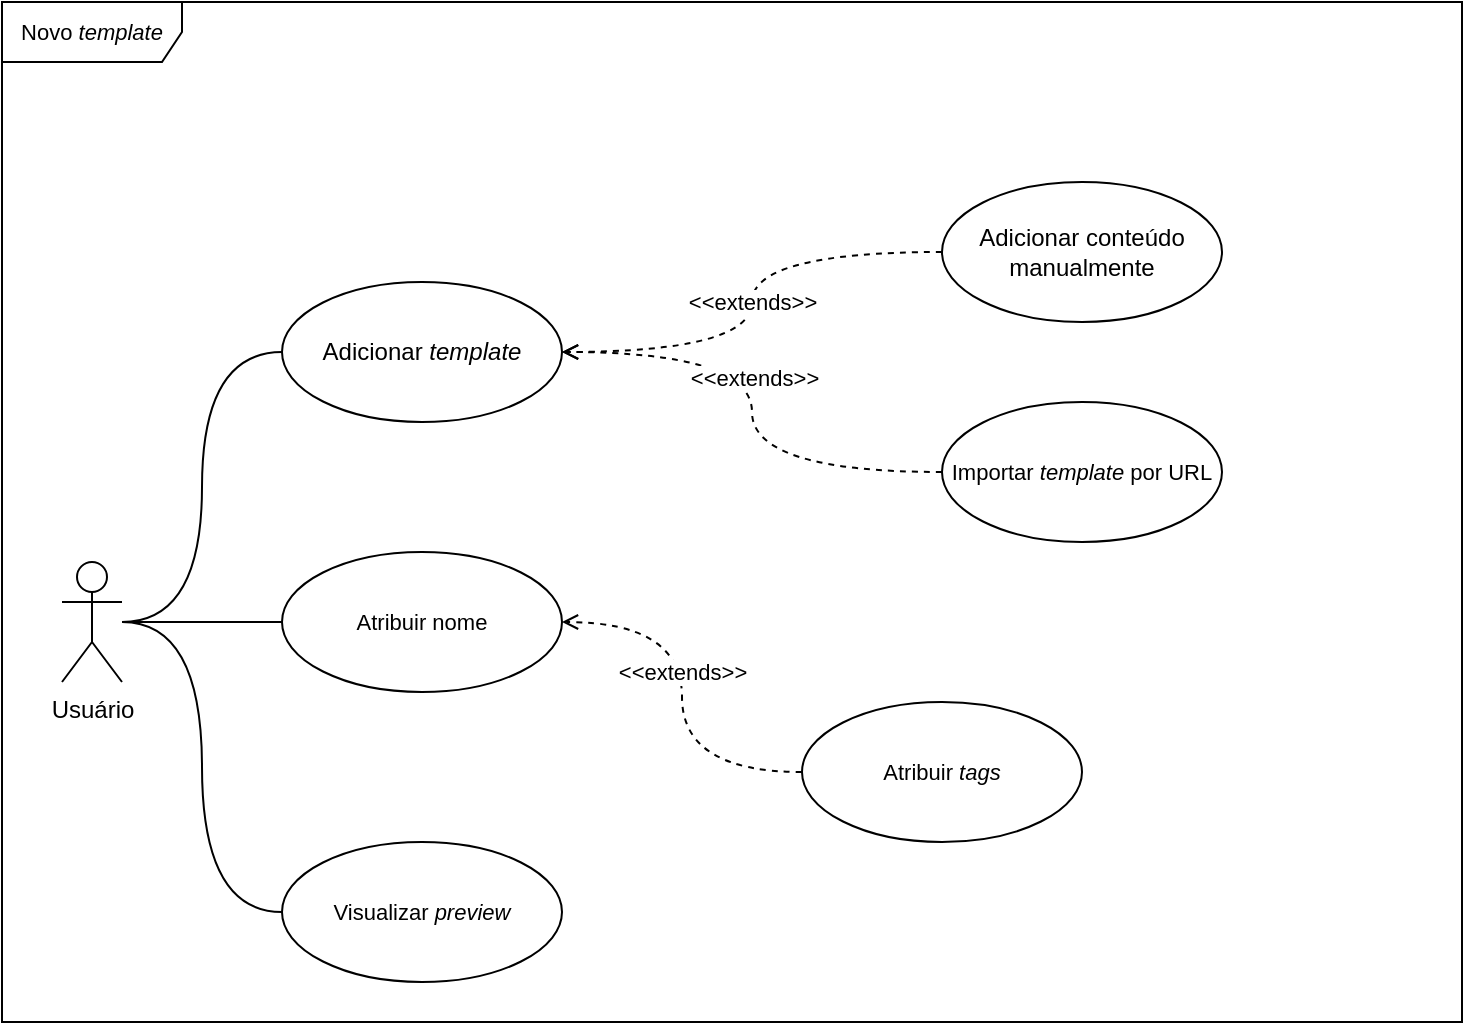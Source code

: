<mxfile version="27.0.9">
  <diagram name="Page-1" id="OqEoGhMJfBc0UHqaNeQI">
    <mxGraphModel dx="1042" dy="674" grid="1" gridSize="10" guides="1" tooltips="1" connect="1" arrows="1" fold="1" page="1" pageScale="1" pageWidth="850" pageHeight="1100" math="0" shadow="0">
      <root>
        <mxCell id="0" />
        <mxCell id="1" parent="0" />
        <mxCell id="kQbQj1bCalj02R6MMId--3" style="edgeStyle=orthogonalEdgeStyle;rounded=0;orthogonalLoop=1;jettySize=auto;html=1;entryX=0;entryY=0.5;entryDx=0;entryDy=0;endArrow=none;startFill=0;strokeColor=default;curved=1;" parent="1" source="kQbQj1bCalj02R6MMId--1" target="kQbQj1bCalj02R6MMId--2" edge="1">
          <mxGeometry relative="1" as="geometry" />
        </mxCell>
        <mxCell id="kQbQj1bCalj02R6MMId--14" style="edgeStyle=orthogonalEdgeStyle;shape=connector;curved=1;rounded=0;orthogonalLoop=1;jettySize=auto;html=1;entryX=0;entryY=0.5;entryDx=0;entryDy=0;strokeColor=default;align=center;verticalAlign=middle;fontFamily=Helvetica;fontSize=11;fontColor=default;labelBackgroundColor=default;endArrow=none;startFill=0;" parent="1" source="kQbQj1bCalj02R6MMId--1" target="kQbQj1bCalj02R6MMId--13" edge="1">
          <mxGeometry relative="1" as="geometry" />
        </mxCell>
        <mxCell id="kQbQj1bCalj02R6MMId--19" style="edgeStyle=orthogonalEdgeStyle;shape=connector;curved=1;rounded=0;orthogonalLoop=1;jettySize=auto;html=1;entryX=0;entryY=0.5;entryDx=0;entryDy=0;strokeColor=default;align=center;verticalAlign=middle;fontFamily=Helvetica;fontSize=11;fontColor=default;labelBackgroundColor=default;endArrow=none;startFill=0;" parent="1" source="kQbQj1bCalj02R6MMId--1" target="kQbQj1bCalj02R6MMId--18" edge="1">
          <mxGeometry relative="1" as="geometry" />
        </mxCell>
        <mxCell id="kQbQj1bCalj02R6MMId--1" value="Usuário" style="shape=umlActor;verticalLabelPosition=bottom;verticalAlign=top;html=1;" parent="1" vertex="1">
          <mxGeometry x="110" y="310" width="30" height="60" as="geometry" />
        </mxCell>
        <mxCell id="kQbQj1bCalj02R6MMId--2" value="Adicionar &lt;i&gt;template&lt;/i&gt;" style="ellipse;whiteSpace=wrap;html=1;" parent="1" vertex="1">
          <mxGeometry x="220" y="170" width="140" height="70" as="geometry" />
        </mxCell>
        <mxCell id="kQbQj1bCalj02R6MMId--5" style="edgeStyle=orthogonalEdgeStyle;rounded=0;orthogonalLoop=1;jettySize=auto;html=1;entryX=1;entryY=0.5;entryDx=0;entryDy=0;curved=1;endArrow=open;endFill=0;dashed=1;" parent="1" source="kQbQj1bCalj02R6MMId--4" target="kQbQj1bCalj02R6MMId--2" edge="1">
          <mxGeometry relative="1" as="geometry" />
        </mxCell>
        <mxCell id="kQbQj1bCalj02R6MMId--6" value="&amp;lt;&amp;lt;extends&lt;span style=&quot;background-color: light-dark(#ffffff, var(--ge-dark-color, #121212)); color: light-dark(rgb(0, 0, 0), rgb(255, 255, 255));&quot;&gt;&amp;gt;&amp;gt;&lt;/span&gt;" style="edgeLabel;html=1;align=center;verticalAlign=middle;resizable=0;points=[];fontFamily=Helvetica;fontSize=11;fontColor=default;labelBackgroundColor=default;" parent="kQbQj1bCalj02R6MMId--5" vertex="1" connectable="0">
          <mxGeometry relative="1" as="geometry">
            <mxPoint as="offset" />
          </mxGeometry>
        </mxCell>
        <mxCell id="kQbQj1bCalj02R6MMId--4" value="Adicionar conteúdo manualmente" style="ellipse;whiteSpace=wrap;html=1;" parent="1" vertex="1">
          <mxGeometry x="550" y="120" width="140" height="70" as="geometry" />
        </mxCell>
        <mxCell id="kQbQj1bCalj02R6MMId--11" style="edgeStyle=orthogonalEdgeStyle;shape=connector;curved=1;rounded=0;orthogonalLoop=1;jettySize=auto;html=1;entryX=1;entryY=0.5;entryDx=0;entryDy=0;strokeColor=default;align=center;verticalAlign=middle;fontFamily=Helvetica;fontSize=11;fontColor=default;labelBackgroundColor=default;endArrow=open;dashed=1;endFill=0;" parent="1" source="kQbQj1bCalj02R6MMId--8" target="kQbQj1bCalj02R6MMId--2" edge="1">
          <mxGeometry relative="1" as="geometry" />
        </mxCell>
        <mxCell id="kQbQj1bCalj02R6MMId--12" value="&amp;lt;&amp;lt;extends&amp;gt;&amp;gt;" style="edgeLabel;html=1;align=center;verticalAlign=middle;resizable=0;points=[];fontFamily=Helvetica;fontSize=11;fontColor=default;labelBackgroundColor=default;" parent="kQbQj1bCalj02R6MMId--11" vertex="1" connectable="0">
          <mxGeometry x="0.149" y="-1" relative="1" as="geometry">
            <mxPoint y="1" as="offset" />
          </mxGeometry>
        </mxCell>
        <mxCell id="kQbQj1bCalj02R6MMId--8" value="Importar &lt;i&gt;template&lt;/i&gt; por URL" style="ellipse;whiteSpace=wrap;html=1;fontFamily=Helvetica;fontSize=11;fontColor=default;labelBackgroundColor=default;" parent="1" vertex="1">
          <mxGeometry x="550" y="230" width="140" height="70" as="geometry" />
        </mxCell>
        <mxCell id="kQbQj1bCalj02R6MMId--13" value="Atribuir nome" style="ellipse;whiteSpace=wrap;html=1;fontFamily=Helvetica;fontSize=11;fontColor=default;labelBackgroundColor=default;" parent="1" vertex="1">
          <mxGeometry x="220" y="305" width="140" height="70" as="geometry" />
        </mxCell>
        <mxCell id="kQbQj1bCalj02R6MMId--16" style="edgeStyle=orthogonalEdgeStyle;shape=connector;curved=1;rounded=0;orthogonalLoop=1;jettySize=auto;html=1;entryX=1;entryY=0.5;entryDx=0;entryDy=0;strokeColor=default;align=center;verticalAlign=middle;fontFamily=Helvetica;fontSize=11;fontColor=default;labelBackgroundColor=default;endArrow=open;dashed=1;endFill=0;" parent="1" source="kQbQj1bCalj02R6MMId--15" target="kQbQj1bCalj02R6MMId--13" edge="1">
          <mxGeometry relative="1" as="geometry" />
        </mxCell>
        <mxCell id="kQbQj1bCalj02R6MMId--17" value="&amp;lt;&amp;lt;extends&amp;gt;&amp;gt;" style="edgeLabel;html=1;align=center;verticalAlign=middle;resizable=0;points=[];fontFamily=Helvetica;fontSize=11;fontColor=default;labelBackgroundColor=default;" parent="kQbQj1bCalj02R6MMId--16" vertex="1" connectable="0">
          <mxGeometry x="0.133" relative="1" as="geometry">
            <mxPoint as="offset" />
          </mxGeometry>
        </mxCell>
        <mxCell id="kQbQj1bCalj02R6MMId--15" value="Atribuir &lt;i&gt;tags&lt;/i&gt;" style="ellipse;whiteSpace=wrap;html=1;fontFamily=Helvetica;fontSize=11;fontColor=default;labelBackgroundColor=default;" parent="1" vertex="1">
          <mxGeometry x="480" y="380" width="140" height="70" as="geometry" />
        </mxCell>
        <mxCell id="kQbQj1bCalj02R6MMId--18" value="Visualizar &lt;i&gt;preview&lt;/i&gt;" style="ellipse;whiteSpace=wrap;html=1;fontFamily=Helvetica;fontSize=11;fontColor=default;labelBackgroundColor=default;" parent="1" vertex="1">
          <mxGeometry x="220" y="450" width="140" height="70" as="geometry" />
        </mxCell>
        <mxCell id="kQbQj1bCalj02R6MMId--20" value="Novo &lt;i&gt;template&lt;/i&gt;" style="shape=umlFrame;whiteSpace=wrap;html=1;pointerEvents=0;fontFamily=Helvetica;fontSize=11;fontColor=default;labelBackgroundColor=default;width=90;height=30;" parent="1" vertex="1">
          <mxGeometry x="80" y="30" width="730" height="510" as="geometry" />
        </mxCell>
      </root>
    </mxGraphModel>
  </diagram>
</mxfile>
